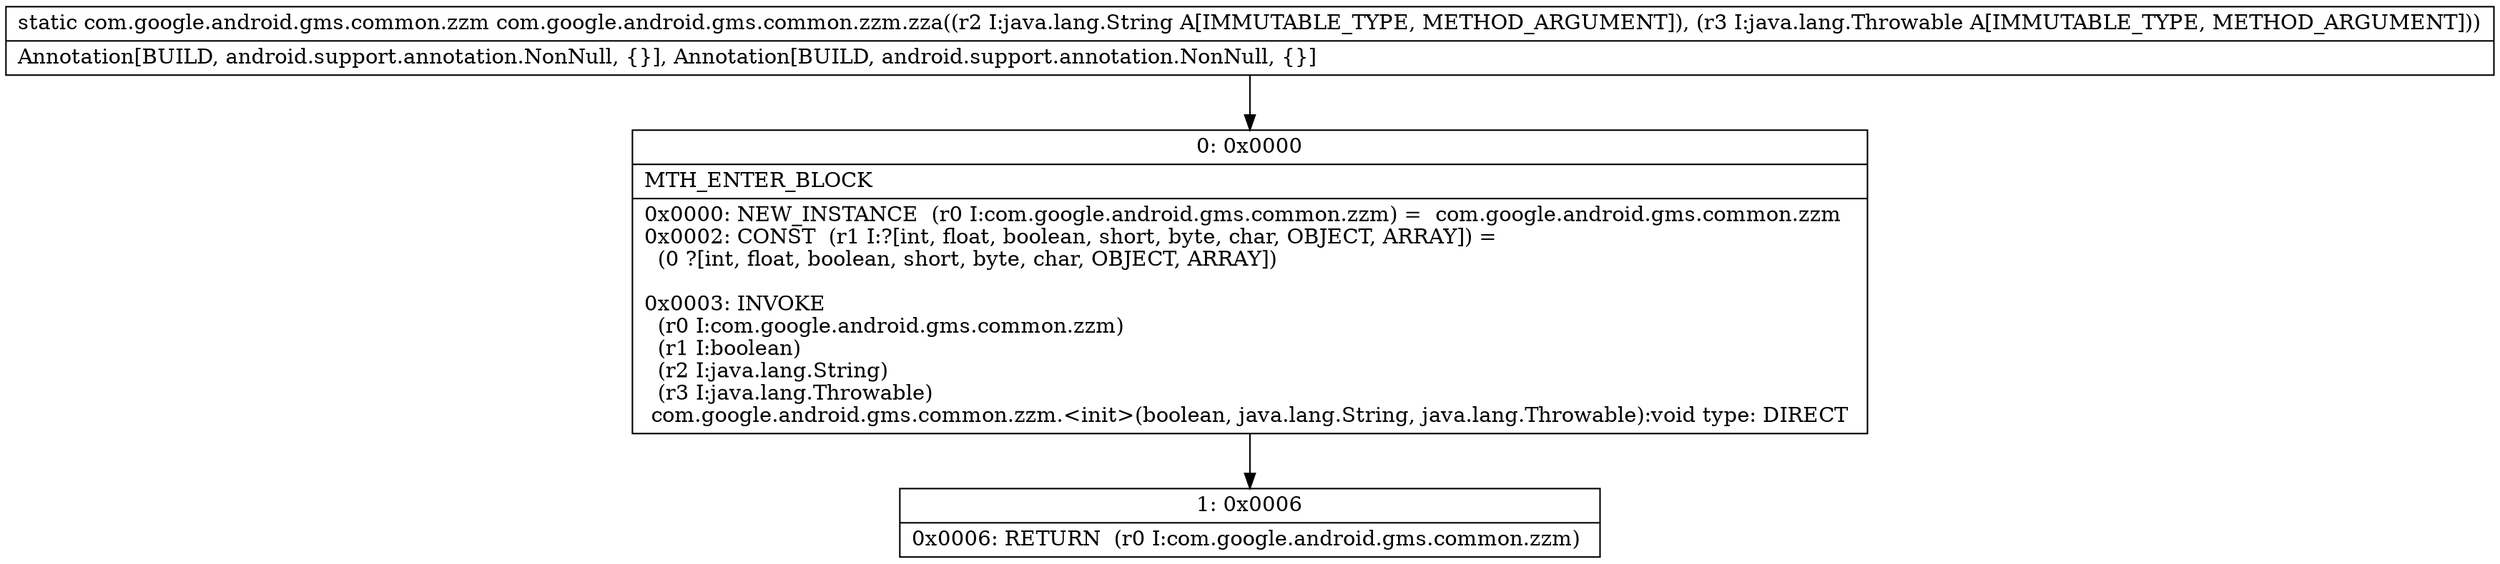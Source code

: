 digraph "CFG forcom.google.android.gms.common.zzm.zza(Ljava\/lang\/String;Ljava\/lang\/Throwable;)Lcom\/google\/android\/gms\/common\/zzm;" {
Node_0 [shape=record,label="{0\:\ 0x0000|MTH_ENTER_BLOCK\l|0x0000: NEW_INSTANCE  (r0 I:com.google.android.gms.common.zzm) =  com.google.android.gms.common.zzm \l0x0002: CONST  (r1 I:?[int, float, boolean, short, byte, char, OBJECT, ARRAY]) = \l  (0 ?[int, float, boolean, short, byte, char, OBJECT, ARRAY])\l \l0x0003: INVOKE  \l  (r0 I:com.google.android.gms.common.zzm)\l  (r1 I:boolean)\l  (r2 I:java.lang.String)\l  (r3 I:java.lang.Throwable)\l com.google.android.gms.common.zzm.\<init\>(boolean, java.lang.String, java.lang.Throwable):void type: DIRECT \l}"];
Node_1 [shape=record,label="{1\:\ 0x0006|0x0006: RETURN  (r0 I:com.google.android.gms.common.zzm) \l}"];
MethodNode[shape=record,label="{static com.google.android.gms.common.zzm com.google.android.gms.common.zzm.zza((r2 I:java.lang.String A[IMMUTABLE_TYPE, METHOD_ARGUMENT]), (r3 I:java.lang.Throwable A[IMMUTABLE_TYPE, METHOD_ARGUMENT]))  | Annotation[BUILD, android.support.annotation.NonNull, \{\}], Annotation[BUILD, android.support.annotation.NonNull, \{\}]\l}"];
MethodNode -> Node_0;
Node_0 -> Node_1;
}

